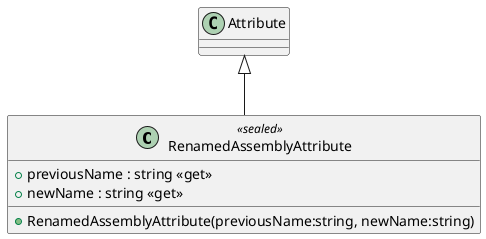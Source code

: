 @startuml
class RenamedAssemblyAttribute <<sealed>> {
    + RenamedAssemblyAttribute(previousName:string, newName:string)
    + previousName : string <<get>>
    + newName : string <<get>>
}
Attribute <|-- RenamedAssemblyAttribute
@enduml
